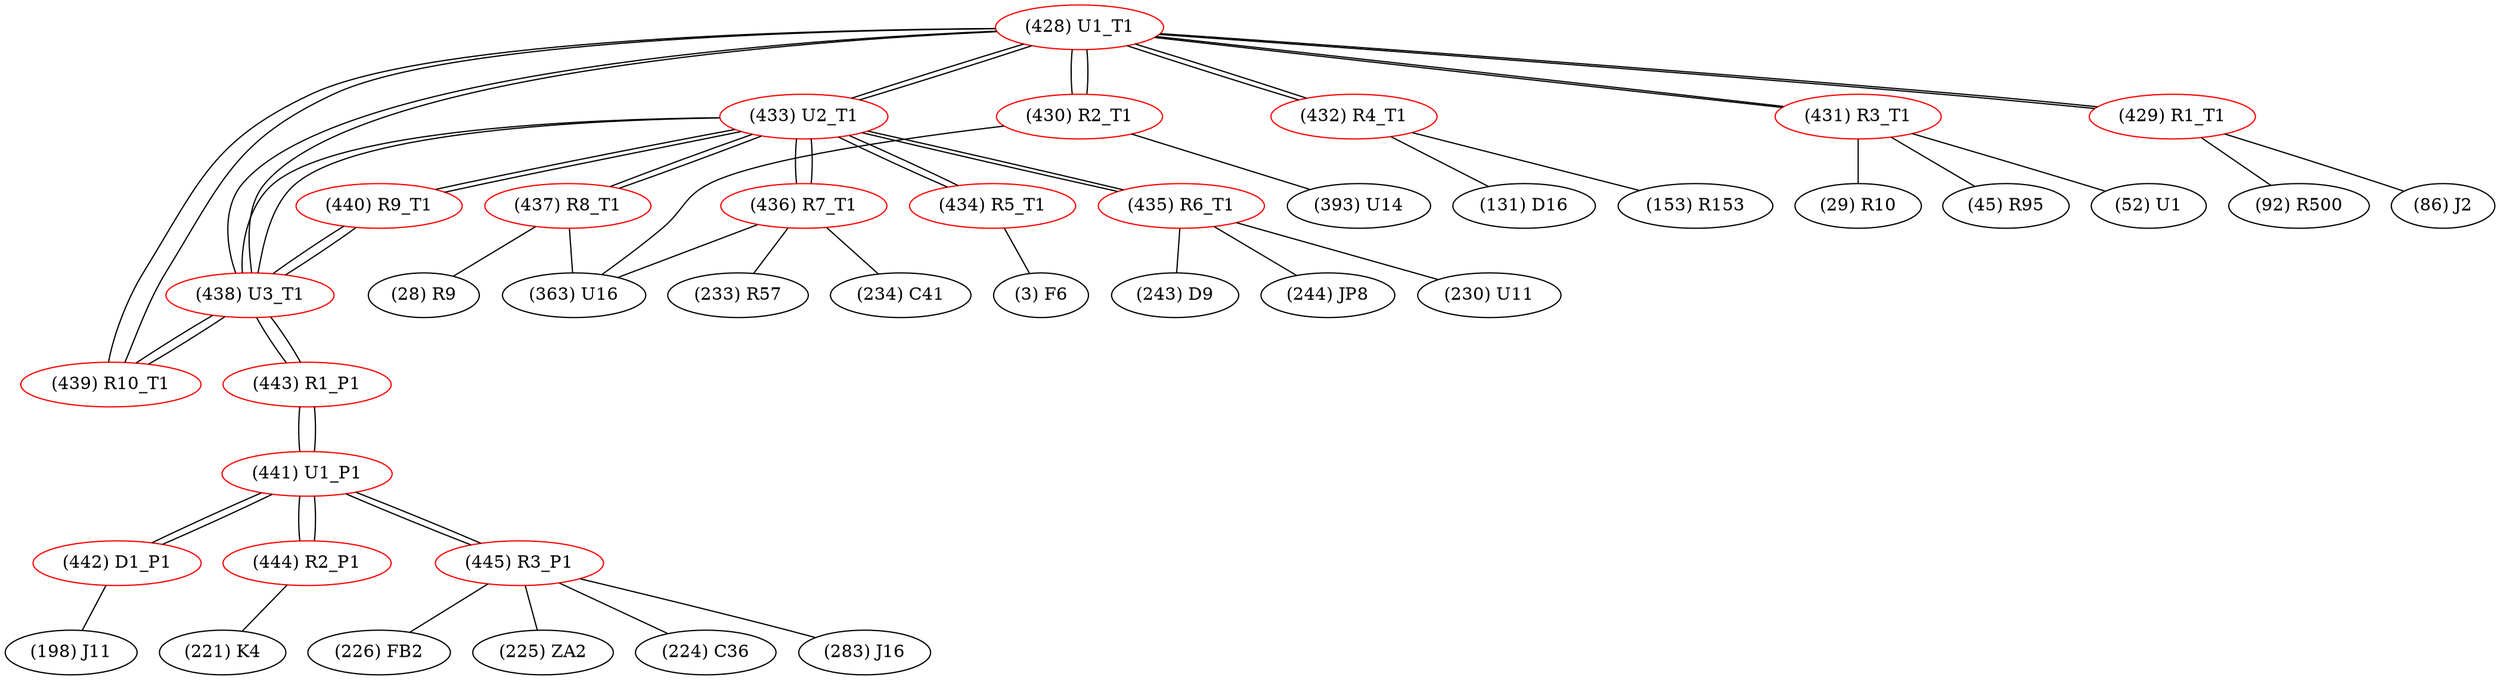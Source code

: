 graph {
	428 [label="(428) U1_T1" color=red]
	433 [label="(433) U2_T1"]
	438 [label="(438) U3_T1"]
	439 [label="(439) R10_T1"]
	432 [label="(432) R4_T1"]
	430 [label="(430) R2_T1"]
	431 [label="(431) R3_T1"]
	429 [label="(429) R1_T1"]
	429 [label="(429) R1_T1" color=red]
	92 [label="(92) R500"]
	86 [label="(86) J2"]
	428 [label="(428) U1_T1"]
	430 [label="(430) R2_T1" color=red]
	393 [label="(393) U14"]
	363 [label="(363) U16"]
	428 [label="(428) U1_T1"]
	431 [label="(431) R3_T1" color=red]
	29 [label="(29) R10"]
	45 [label="(45) R95"]
	52 [label="(52) U1"]
	428 [label="(428) U1_T1"]
	432 [label="(432) R4_T1" color=red]
	131 [label="(131) D16"]
	153 [label="(153) R153"]
	428 [label="(428) U1_T1"]
	433 [label="(433) U2_T1" color=red]
	436 [label="(436) R7_T1"]
	437 [label="(437) R8_T1"]
	434 [label="(434) R5_T1"]
	435 [label="(435) R6_T1"]
	438 [label="(438) U3_T1"]
	428 [label="(428) U1_T1"]
	440 [label="(440) R9_T1"]
	434 [label="(434) R5_T1" color=red]
	3 [label="(3) F6"]
	433 [label="(433) U2_T1"]
	435 [label="(435) R6_T1" color=red]
	243 [label="(243) D9"]
	244 [label="(244) JP8"]
	230 [label="(230) U11"]
	433 [label="(433) U2_T1"]
	436 [label="(436) R7_T1" color=red]
	363 [label="(363) U16"]
	233 [label="(233) R57"]
	234 [label="(234) C41"]
	433 [label="(433) U2_T1"]
	437 [label="(437) R8_T1" color=red]
	363 [label="(363) U16"]
	28 [label="(28) R9"]
	433 [label="(433) U2_T1"]
	438 [label="(438) U3_T1" color=red]
	433 [label="(433) U2_T1"]
	428 [label="(428) U1_T1"]
	440 [label="(440) R9_T1"]
	439 [label="(439) R10_T1"]
	443 [label="(443) R1_P1"]
	439 [label="(439) R10_T1" color=red]
	438 [label="(438) U3_T1"]
	428 [label="(428) U1_T1"]
	440 [label="(440) R9_T1" color=red]
	433 [label="(433) U2_T1"]
	438 [label="(438) U3_T1"]
	441 [label="(441) U1_P1" color=red]
	442 [label="(442) D1_P1"]
	444 [label="(444) R2_P1"]
	445 [label="(445) R3_P1"]
	443 [label="(443) R1_P1"]
	442 [label="(442) D1_P1" color=red]
	198 [label="(198) J11"]
	441 [label="(441) U1_P1"]
	443 [label="(443) R1_P1" color=red]
	438 [label="(438) U3_T1"]
	441 [label="(441) U1_P1"]
	444 [label="(444) R2_P1" color=red]
	221 [label="(221) K4"]
	441 [label="(441) U1_P1"]
	445 [label="(445) R3_P1" color=red]
	226 [label="(226) FB2"]
	225 [label="(225) ZA2"]
	224 [label="(224) C36"]
	283 [label="(283) J16"]
	441 [label="(441) U1_P1"]
	428 -- 433
	428 -- 438
	428 -- 439
	428 -- 432
	428 -- 430
	428 -- 431
	428 -- 429
	429 -- 92
	429 -- 86
	429 -- 428
	430 -- 393
	430 -- 363
	430 -- 428
	431 -- 29
	431 -- 45
	431 -- 52
	431 -- 428
	432 -- 131
	432 -- 153
	432 -- 428
	433 -- 436
	433 -- 437
	433 -- 434
	433 -- 435
	433 -- 438
	433 -- 428
	433 -- 440
	434 -- 3
	434 -- 433
	435 -- 243
	435 -- 244
	435 -- 230
	435 -- 433
	436 -- 363
	436 -- 233
	436 -- 234
	436 -- 433
	437 -- 363
	437 -- 28
	437 -- 433
	438 -- 433
	438 -- 428
	438 -- 440
	438 -- 439
	438 -- 443
	439 -- 438
	439 -- 428
	440 -- 433
	440 -- 438
	441 -- 442
	441 -- 444
	441 -- 445
	441 -- 443
	442 -- 198
	442 -- 441
	443 -- 438
	443 -- 441
	444 -- 221
	444 -- 441
	445 -- 226
	445 -- 225
	445 -- 224
	445 -- 283
	445 -- 441
}